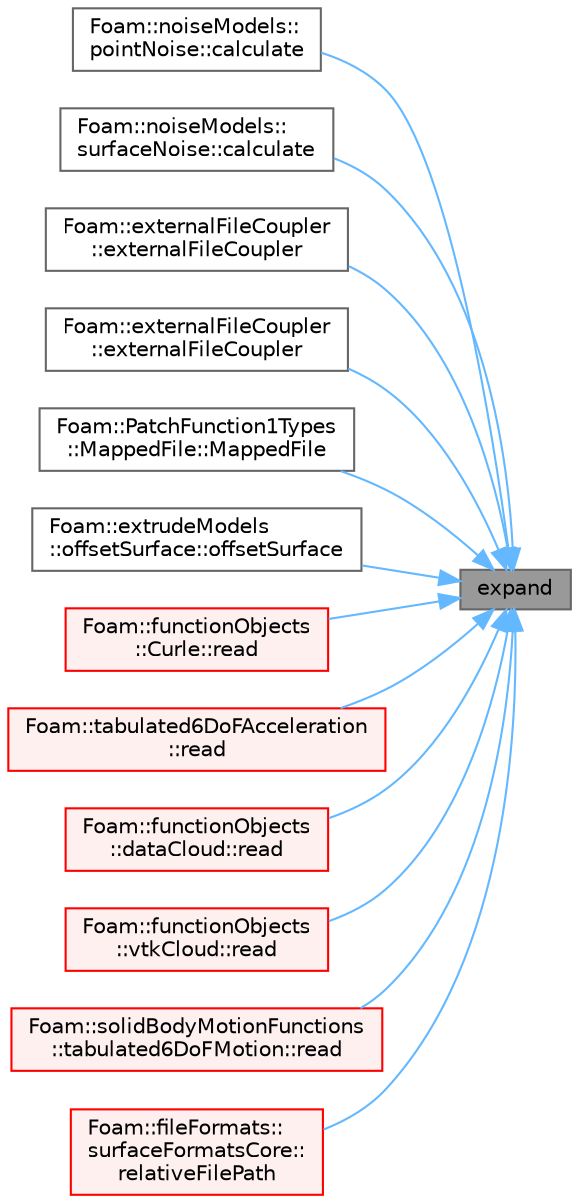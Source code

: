 digraph "expand"
{
 // LATEX_PDF_SIZE
  bgcolor="transparent";
  edge [fontname=Helvetica,fontsize=10,labelfontname=Helvetica,labelfontsize=10];
  node [fontname=Helvetica,fontsize=10,shape=box,height=0.2,width=0.4];
  rankdir="RL";
  Node1 [id="Node000001",label="expand",height=0.2,width=0.4,color="gray40", fillcolor="grey60", style="filled", fontcolor="black",tooltip=" "];
  Node1 -> Node2 [id="edge1_Node000001_Node000002",dir="back",color="steelblue1",style="solid",tooltip=" "];
  Node2 [id="Node000002",label="Foam::noiseModels::\lpointNoise::calculate",height=0.2,width=0.4,color="grey40", fillcolor="white", style="filled",URL="$classFoam_1_1noiseModels_1_1pointNoise.html#afe1d8348c24e6589bc7c0b3f689316a7",tooltip=" "];
  Node1 -> Node3 [id="edge2_Node000001_Node000003",dir="back",color="steelblue1",style="solid",tooltip=" "];
  Node3 [id="Node000003",label="Foam::noiseModels::\lsurfaceNoise::calculate",height=0.2,width=0.4,color="grey40", fillcolor="white", style="filled",URL="$classFoam_1_1noiseModels_1_1surfaceNoise.html#afe1d8348c24e6589bc7c0b3f689316a7",tooltip=" "];
  Node1 -> Node4 [id="edge3_Node000001_Node000004",dir="back",color="steelblue1",style="solid",tooltip=" "];
  Node4 [id="Node000004",label="Foam::externalFileCoupler\l::externalFileCoupler",height=0.2,width=0.4,color="grey40", fillcolor="white", style="filled",URL="$classFoam_1_1externalFileCoupler.html#aee089656860ac592c69e21410f9a383e",tooltip=" "];
  Node1 -> Node5 [id="edge4_Node000001_Node000005",dir="back",color="steelblue1",style="solid",tooltip=" "];
  Node5 [id="Node000005",label="Foam::externalFileCoupler\l::externalFileCoupler",height=0.2,width=0.4,color="grey40", fillcolor="white", style="filled",URL="$classFoam_1_1externalFileCoupler.html#ae446c211d4e95c8aa82f8695c4ad73a2",tooltip=" "];
  Node1 -> Node6 [id="edge5_Node000001_Node000006",dir="back",color="steelblue1",style="solid",tooltip=" "];
  Node6 [id="Node000006",label="Foam::PatchFunction1Types\l::MappedFile::MappedFile",height=0.2,width=0.4,color="grey40", fillcolor="white", style="filled",URL="$classFoam_1_1PatchFunction1Types_1_1MappedFile.html#ad8b515e774741141c41e1fabd3851df3",tooltip=" "];
  Node1 -> Node7 [id="edge6_Node000001_Node000007",dir="back",color="steelblue1",style="solid",tooltip=" "];
  Node7 [id="Node000007",label="Foam::extrudeModels\l::offsetSurface::offsetSurface",height=0.2,width=0.4,color="grey40", fillcolor="white", style="filled",URL="$classFoam_1_1extrudeModels_1_1offsetSurface.html#aaa2959670a453400a51b6b3cb885dc25",tooltip=" "];
  Node1 -> Node8 [id="edge7_Node000001_Node000008",dir="back",color="steelblue1",style="solid",tooltip=" "];
  Node8 [id="Node000008",label="Foam::functionObjects\l::Curle::read",height=0.2,width=0.4,color="red", fillcolor="#FFF0F0", style="filled",URL="$classFoam_1_1functionObjects_1_1Curle.html#afac0600fef97b05534a595ce00b272ed",tooltip=" "];
  Node1 -> Node10 [id="edge8_Node000001_Node000010",dir="back",color="steelblue1",style="solid",tooltip=" "];
  Node10 [id="Node000010",label="Foam::tabulated6DoFAcceleration\l::read",height=0.2,width=0.4,color="red", fillcolor="#FFF0F0", style="filled",URL="$classFoam_1_1tabulated6DoFAcceleration.html#a6cb32eddd3d7e49483d3fd4f7d913445",tooltip=" "];
  Node1 -> Node12 [id="edge9_Node000001_Node000012",dir="back",color="steelblue1",style="solid",tooltip=" "];
  Node12 [id="Node000012",label="Foam::functionObjects\l::dataCloud::read",height=0.2,width=0.4,color="red", fillcolor="#FFF0F0", style="filled",URL="$classFoam_1_1functionObjects_1_1dataCloud.html#a6ce0c64db98eb6144d363dbfc86104eb",tooltip=" "];
  Node1 -> Node14 [id="edge10_Node000001_Node000014",dir="back",color="steelblue1",style="solid",tooltip=" "];
  Node14 [id="Node000014",label="Foam::functionObjects\l::vtkCloud::read",height=0.2,width=0.4,color="red", fillcolor="#FFF0F0", style="filled",URL="$classFoam_1_1functionObjects_1_1vtkCloud.html#a6ce0c64db98eb6144d363dbfc86104eb",tooltip=" "];
  Node1 -> Node16 [id="edge11_Node000001_Node000016",dir="back",color="steelblue1",style="solid",tooltip=" "];
  Node16 [id="Node000016",label="Foam::solidBodyMotionFunctions\l::tabulated6DoFMotion::read",height=0.2,width=0.4,color="red", fillcolor="#FFF0F0", style="filled",URL="$classFoam_1_1solidBodyMotionFunctions_1_1tabulated6DoFMotion.html#afeed4512a4be2653bc44cb43a1ae0788",tooltip=" "];
  Node1 -> Node18 [id="edge12_Node000001_Node000018",dir="back",color="steelblue1",style="solid",tooltip=" "];
  Node18 [id="Node000018",label="Foam::fileFormats::\lsurfaceFormatsCore::\lrelativeFilePath",height=0.2,width=0.4,color="red", fillcolor="#FFF0F0", style="filled",URL="$classFoam_1_1fileFormats_1_1surfaceFormatsCore.html#aa8a582a01d6a4f39912104a565d8d2b8",tooltip=" "];
}
